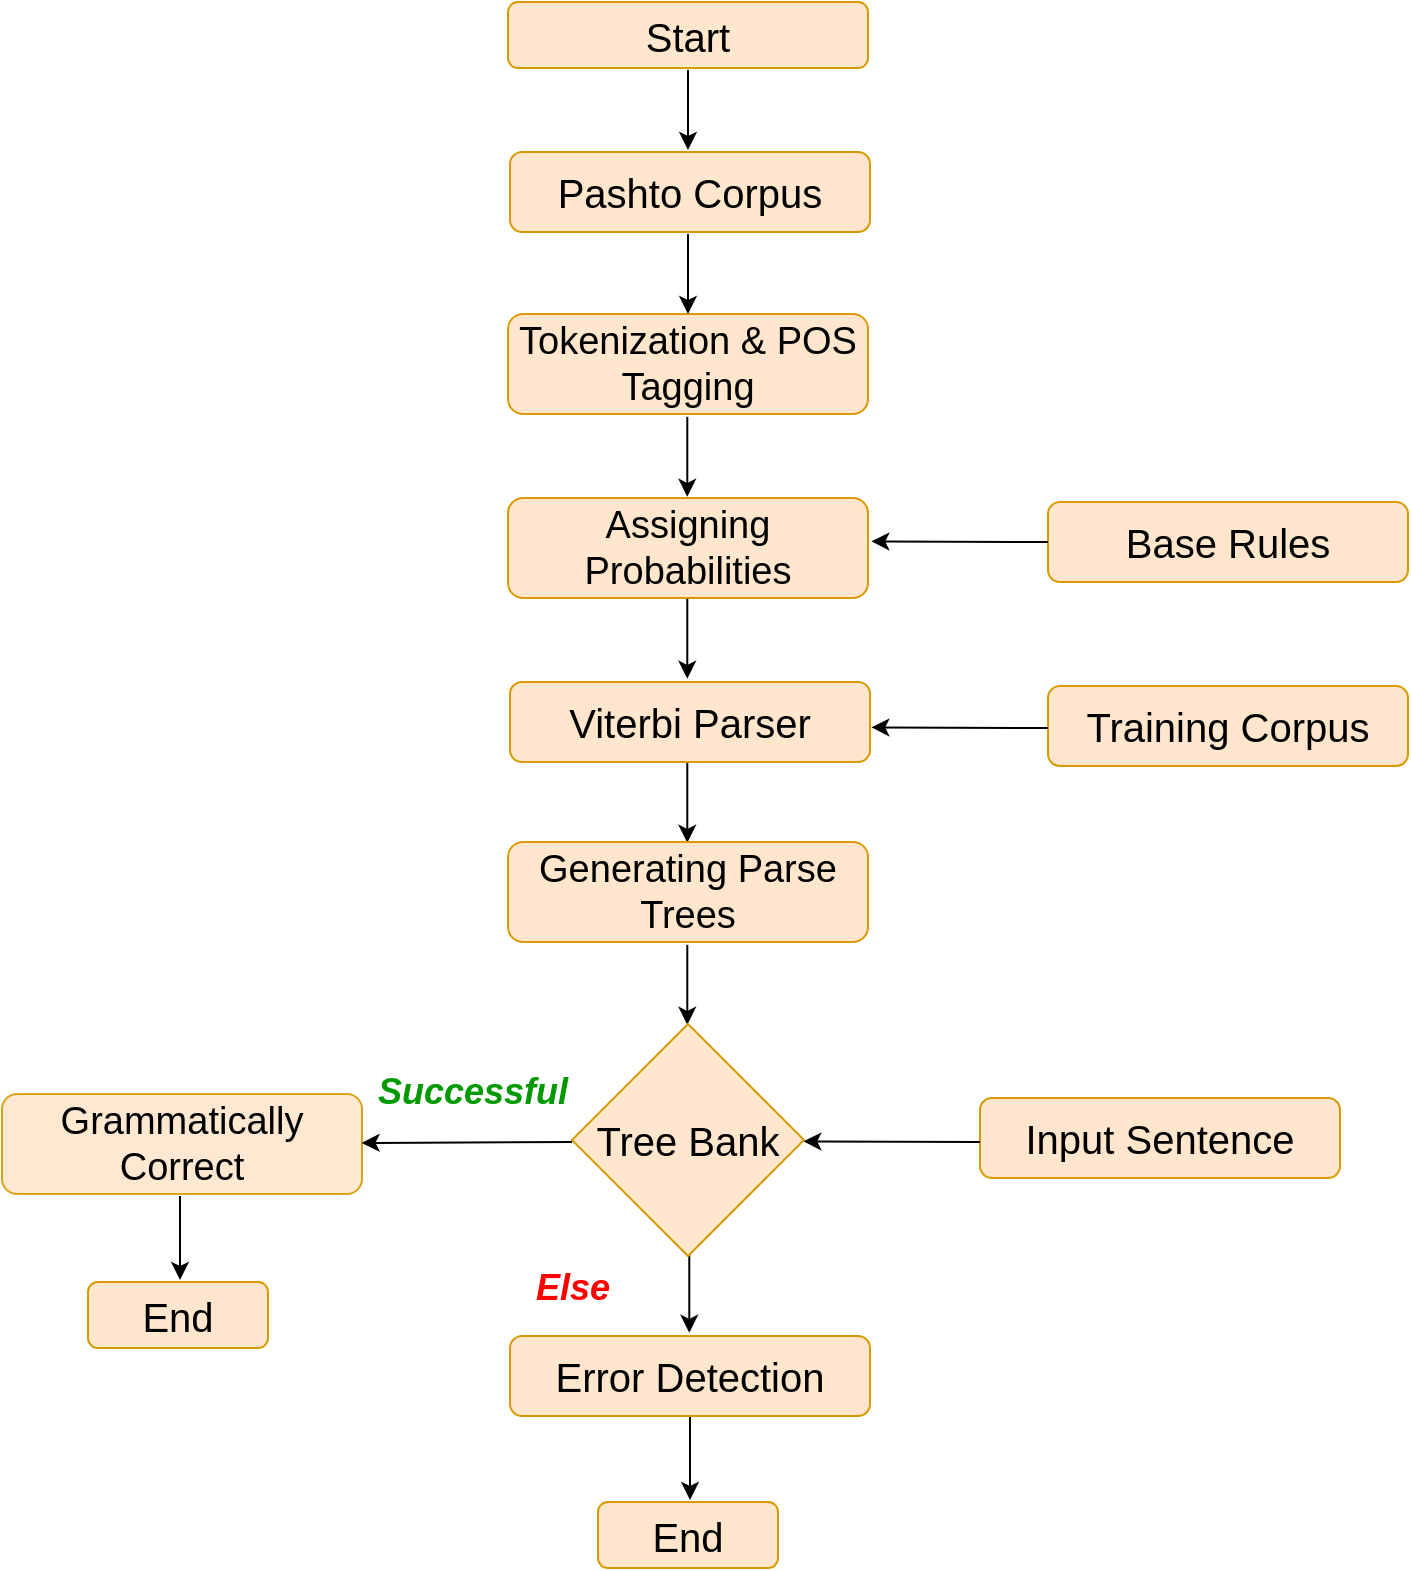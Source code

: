 <mxfile version="10.8.0"><diagram id="U8_edhRuWWU5XX5kz_rB" name="Page-1"><mxGraphModel dx="840" dy="435" grid="1" gridSize="10" guides="1" tooltips="1" connect="1" arrows="1" fold="1" page="1" pageScale="1" pageWidth="827" pageHeight="1169" math="0" shadow="0"><root><mxCell id="0"/><mxCell id="1" parent="0"/><mxCell id="R3KpRxb_PwLtYLH6SFyf-8" value="" style="edgeStyle=orthogonalEdgeStyle;rounded=0;orthogonalLoop=1;jettySize=auto;html=1;fontSize=23;" parent="1" source="O1Zfwg4gi__ipvAQG4Pj-138" edge="1"><mxGeometry relative="1" as="geometry"><mxPoint x="391" y="862" as="targetPoint"/></mxGeometry></mxCell><mxCell id="O1Zfwg4gi__ipvAQG4Pj-138" value="&lt;font style=&quot;font-size: 20px&quot;&gt;Error Detection&lt;/font&gt;" style="rounded=1;whiteSpace=wrap;html=1;glass=0;comic=0;shadow=0;fillColor=#ffe6cc;strokeColor=#d79b00;" parent="1" vertex="1"><mxGeometry x="301" y="780" width="180" height="40" as="geometry"/></mxCell><mxCell id="O1Zfwg4gi__ipvAQG4Pj-141" value="&lt;font style=&quot;font-size: 20px&quot;&gt;&lt;span&gt;Training Corpus&lt;/span&gt;&lt;/font&gt;" style="rounded=1;whiteSpace=wrap;html=1;glass=0;comic=0;shadow=0;fillColor=#ffe6cc;strokeColor=#d79b00;fontStyle=0" parent="1" vertex="1"><mxGeometry x="570" y="455" width="180" height="40" as="geometry"/></mxCell><mxCell id="O1Zfwg4gi__ipvAQG4Pj-142" value="&lt;span&gt;&lt;font style=&quot;font-size: 19px&quot;&gt;&lt;span&gt;Grammatically Correct&lt;/span&gt;&lt;/font&gt;&lt;/span&gt;" style="rounded=1;whiteSpace=wrap;html=1;glass=0;comic=0;shadow=0;opacity=90;fillColor=#ffe6cc;strokeColor=#d79b00;fontStyle=0" parent="1" vertex="1"><mxGeometry x="47" y="659" width="180" height="50" as="geometry"/></mxCell><mxCell id="O1Zfwg4gi__ipvAQG4Pj-143" value="&lt;span&gt;&lt;font style=&quot;font-size: 20px&quot;&gt;&lt;span&gt;Base Rules&lt;/span&gt;&lt;/font&gt;&lt;/span&gt;" style="rounded=1;whiteSpace=wrap;html=1;glass=0;comic=0;shadow=0;fillColor=#ffe6cc;strokeColor=#d79b00;fontStyle=0" parent="1" vertex="1"><mxGeometry x="570" y="363" width="180" height="40" as="geometry"/></mxCell><mxCell id="O1Zfwg4gi__ipvAQG4Pj-144" value="&lt;span&gt;&lt;font style=&quot;font-size: 19px ; line-height: 120%&quot;&gt;Assigning Probabilities&lt;/font&gt;&lt;/span&gt;" style="rounded=1;whiteSpace=wrap;html=1;glass=0;comic=0;shadow=0;fillColor=#ffe6cc;strokeColor=#d79b00;" parent="1" vertex="1"><mxGeometry x="300" y="361" width="180" height="50" as="geometry"/></mxCell><mxCell id="O1Zfwg4gi__ipvAQG4Pj-147" value="" style="endArrow=classic;html=1;exitX=0.5;exitY=1;exitDx=0;exitDy=0;entryX=0.5;entryY=0;entryDx=0;entryDy=0;" parent="1" edge="1"><mxGeometry width="50" height="50" relative="1" as="geometry"><mxPoint x="389.647" y="320.412" as="sourcePoint"/><mxPoint x="389.647" y="360.412" as="targetPoint"/></mxGeometry></mxCell><mxCell id="O1Zfwg4gi__ipvAQG4Pj-149" value="" style="endArrow=classic;html=1;exitX=0.5;exitY=1;exitDx=0;exitDy=0;entryX=0.5;entryY=0;entryDx=0;entryDy=0;" parent="1" edge="1"><mxGeometry width="50" height="50" relative="1" as="geometry"><mxPoint x="389.647" y="411.412" as="sourcePoint"/><mxPoint x="389.647" y="451.412" as="targetPoint"/></mxGeometry></mxCell><mxCell id="O1Zfwg4gi__ipvAQG4Pj-152" value="" style="endArrow=classic;html=1;entryX=1;entryY=0.5;entryDx=0;entryDy=0;" parent="1" edge="1"><mxGeometry width="50" height="50" relative="1" as="geometry"><mxPoint x="570" y="476" as="sourcePoint"/><mxPoint x="481.667" y="475.667" as="targetPoint"/></mxGeometry></mxCell><mxCell id="O1Zfwg4gi__ipvAQG4Pj-154" value="" style="endArrow=classic;html=1;entryX=1;entryY=0.5;entryDx=0;entryDy=0;" parent="1" edge="1"><mxGeometry width="50" height="50" relative="1" as="geometry"><mxPoint x="332.0" y="683" as="sourcePoint"/><mxPoint x="226.824" y="683.471" as="targetPoint"/></mxGeometry></mxCell><mxCell id="O1Zfwg4gi__ipvAQG4Pj-155" value="&lt;font style=&quot;font-size: 18px&quot; color=&quot;#009900&quot;&gt;&lt;b&gt;&lt;i&gt;Successful&lt;/i&gt;&lt;/b&gt;&lt;/font&gt;" style="text;html=1;resizable=0;points=[];autosize=1;align=left;verticalAlign=top;spacingTop=-4;" parent="1" vertex="1"><mxGeometry x="233" y="645" width="110" height="20" as="geometry"/></mxCell><mxCell id="O1Zfwg4gi__ipvAQG4Pj-156" value="&lt;font style=&quot;font-size: 18px&quot; color=&quot;#ff0000&quot;&gt;&lt;b&gt;&lt;i&gt;Else&lt;/i&gt;&lt;/b&gt;&lt;/font&gt;" style="text;html=1;resizable=0;points=[];autosize=1;align=left;verticalAlign=top;spacingTop=-4;" parent="1" vertex="1"><mxGeometry x="312" y="743" width="50" height="20" as="geometry"/></mxCell><mxCell id="52Y-woMumgT8Jk95iHD8-2" value="" style="endArrow=classic;html=1;exitX=0.5;exitY=1;exitDx=0;exitDy=0;entryX=0.5;entryY=0;entryDx=0;entryDy=0;" parent="1" edge="1"><mxGeometry width="50" height="50" relative="1" as="geometry"><mxPoint x="389.647" y="493.412" as="sourcePoint"/><mxPoint x="389.647" y="533.412" as="targetPoint"/></mxGeometry></mxCell><mxCell id="hBz2oOpuvxTwYN1qh5Qr-2" value="" style="endArrow=classic;html=1;exitX=0.5;exitY=1;exitDx=0;exitDy=0;entryX=0.5;entryY=0;entryDx=0;entryDy=0;" parent="1" edge="1"><mxGeometry width="50" height="50" relative="1" as="geometry"><mxPoint x="390.647" y="738.412" as="sourcePoint"/><mxPoint x="390.647" y="778.412" as="targetPoint"/></mxGeometry></mxCell><mxCell id="KJwKWuoFq2vrWfPwQRdo-3" value="" style="endArrow=classic;html=1;entryX=1;entryY=0.5;entryDx=0;entryDy=0;" parent="1" edge="1"><mxGeometry width="50" height="50" relative="1" as="geometry"><mxPoint x="570" y="383" as="sourcePoint"/><mxPoint x="481.667" y="382.667" as="targetPoint"/></mxGeometry></mxCell><mxCell id="C0aRhg_jIZERbNgDqxul-2" value="&lt;font style=&quot;font-size: 20px&quot;&gt;&lt;span&gt;Input Sentence&lt;/span&gt;&lt;/font&gt;" style="rounded=1;whiteSpace=wrap;html=1;glass=0;comic=0;shadow=0;fillColor=#ffe6cc;strokeColor=#d79b00;fontStyle=0" parent="1" vertex="1"><mxGeometry x="536" y="661" width="180" height="40" as="geometry"/></mxCell><mxCell id="C0aRhg_jIZERbNgDqxul-3" value="" style="endArrow=classic;html=1;entryX=1;entryY=0.5;entryDx=0;entryDy=0;" parent="1" edge="1"><mxGeometry width="50" height="50" relative="1" as="geometry"><mxPoint x="536" y="683" as="sourcePoint"/><mxPoint x="447.667" y="682.667" as="targetPoint"/></mxGeometry></mxCell><mxCell id="C0aRhg_jIZERbNgDqxul-4" value="&lt;span&gt;&lt;font style=&quot;font-size: 19px ; line-height: 120%&quot;&gt;Generating Parse Trees&lt;/font&gt;&lt;/span&gt;" style="rounded=1;whiteSpace=wrap;html=1;glass=0;comic=0;shadow=0;fillColor=#ffe6cc;strokeColor=#d79b00;" parent="1" vertex="1"><mxGeometry x="300" y="533" width="180" height="50" as="geometry"/></mxCell><mxCell id="C0aRhg_jIZERbNgDqxul-5" value="&lt;font style=&quot;font-size: 20px&quot;&gt;Viterbi Parser&lt;/font&gt;" style="rounded=1;whiteSpace=wrap;html=1;glass=0;comic=0;shadow=0;fillColor=#ffe6cc;strokeColor=#d79b00;" parent="1" vertex="1"><mxGeometry x="301" y="453" width="180" height="40" as="geometry"/></mxCell><mxCell id="C0aRhg_jIZERbNgDqxul-8" value="" style="endArrow=classic;html=1;exitX=0.5;exitY=1;exitDx=0;exitDy=0;entryX=0.5;entryY=0;entryDx=0;entryDy=0;" parent="1" edge="1"><mxGeometry width="50" height="50" relative="1" as="geometry"><mxPoint x="389.647" y="584.412" as="sourcePoint"/><mxPoint x="389.647" y="624.412" as="targetPoint"/></mxGeometry></mxCell><mxCell id="R3KpRxb_PwLtYLH6SFyf-1" value="&lt;font style=&quot;font-size: 20px&quot;&gt;Tree Bank&lt;/font&gt;" style="rhombus;whiteSpace=wrap;html=1;fillColor=#ffe6cc;strokeColor=#d79b00;fontStyle=0;fontSize=23;" parent="1" vertex="1"><mxGeometry x="332" y="624" width="116" height="116" as="geometry"/></mxCell><mxCell id="R3KpRxb_PwLtYLH6SFyf-3" value="&lt;span&gt;&lt;font style=&quot;font-size: 19px ; line-height: 120%&quot;&gt;Tokenization &amp;amp; POS Tagging&lt;/font&gt;&lt;/span&gt;" style="rounded=1;whiteSpace=wrap;html=1;glass=0;comic=0;shadow=0;fillColor=#ffe6cc;strokeColor=#d79b00;" parent="1" vertex="1"><mxGeometry x="300" y="269" width="180" height="50" as="geometry"/></mxCell><mxCell id="R3KpRxb_PwLtYLH6SFyf-4" value="&lt;font style=&quot;font-size: 20px&quot;&gt;Pashto Corpus&lt;/font&gt;" style="rounded=1;whiteSpace=wrap;html=1;glass=0;comic=0;shadow=0;fillColor=#ffe6cc;strokeColor=#d79b00;" parent="1" vertex="1"><mxGeometry x="301" y="188" width="180" height="40" as="geometry"/></mxCell><mxCell id="R3KpRxb_PwLtYLH6SFyf-5" value="" style="endArrow=classic;html=1;exitX=0.5;exitY=1;exitDx=0;exitDy=0;entryX=0.5;entryY=0;entryDx=0;entryDy=0;" parent="1" edge="1"><mxGeometry width="50" height="50" relative="1" as="geometry"><mxPoint x="390" y="229" as="sourcePoint"/><mxPoint x="390" y="269" as="targetPoint"/></mxGeometry></mxCell><mxCell id="R3KpRxb_PwLtYLH6SFyf-7" value="&lt;font style=&quot;font-size: 20px&quot;&gt;End&lt;/font&gt;" style="rounded=1;whiteSpace=wrap;html=1;glass=0;comic=0;shadow=0;fillColor=#ffe6cc;strokeColor=#d79b00;" parent="1" vertex="1"><mxGeometry x="345" y="863" width="90" height="33" as="geometry"/></mxCell><mxCell id="R3KpRxb_PwLtYLH6SFyf-11" value="&lt;font style=&quot;font-size: 20px&quot;&gt;End&lt;/font&gt;" style="rounded=1;whiteSpace=wrap;html=1;glass=0;comic=0;shadow=0;fillColor=#ffe6cc;strokeColor=#d79b00;" parent="1" vertex="1"><mxGeometry x="90" y="753" width="90" height="33" as="geometry"/></mxCell><mxCell id="R3KpRxb_PwLtYLH6SFyf-12" value="" style="edgeStyle=orthogonalEdgeStyle;rounded=0;orthogonalLoop=1;jettySize=auto;html=1;fontSize=23;" parent="1" edge="1"><mxGeometry relative="1" as="geometry"><mxPoint x="136" y="710" as="sourcePoint"/><mxPoint x="136" y="752" as="targetPoint"/></mxGeometry></mxCell><mxCell id="yZ5Mke-mhumuSrUqHjz3-1" value="&lt;font style=&quot;font-size: 20px&quot;&gt;Start&lt;/font&gt;" style="rounded=1;whiteSpace=wrap;html=1;glass=0;comic=0;shadow=0;fillColor=#ffe6cc;strokeColor=#d79b00;" parent="1" vertex="1"><mxGeometry x="300" y="113" width="180" height="33" as="geometry"/></mxCell><mxCell id="yZ5Mke-mhumuSrUqHjz3-2" value="" style="endArrow=classic;html=1;exitX=0.5;exitY=1;exitDx=0;exitDy=0;entryX=0.5;entryY=0;entryDx=0;entryDy=0;" parent="1" edge="1"><mxGeometry width="50" height="50" relative="1" as="geometry"><mxPoint x="390" y="147" as="sourcePoint"/><mxPoint x="390" y="187" as="targetPoint"/></mxGeometry></mxCell></root></mxGraphModel></diagram></mxfile>